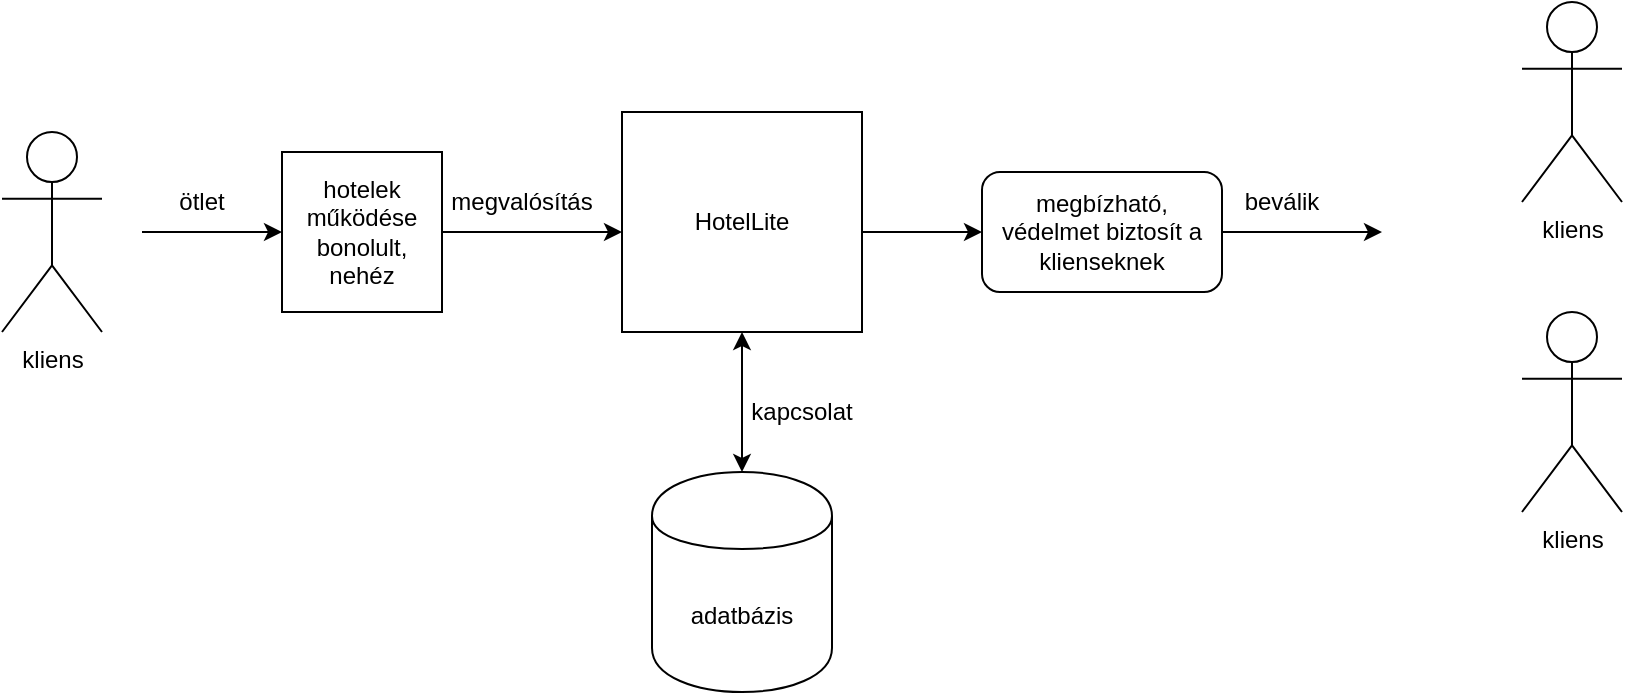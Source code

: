 <mxfile version="12.3.4" type="device" pages="1"><diagram name="Page-1" id="9f46799a-70d6-7492-0946-bef42562c5a5"><mxGraphModel dx="1094" dy="419" grid="1" gridSize="10" guides="1" tooltips="1" connect="1" arrows="1" fold="1" page="1" pageScale="1" pageWidth="1100" pageHeight="850" background="#ffffff" math="0" shadow="0"><root><mxCell id="0"/><mxCell id="1" parent="0"/><mxCell id="GPhzGpxbHIpuT8_ddXPd-1" value="kliens" style="shape=umlActor;verticalLabelPosition=bottom;labelBackgroundColor=#ffffff;verticalAlign=top;html=1;outlineConnect=0;" vertex="1" parent="1"><mxGeometry x="930" y="235" width="50" height="100" as="geometry"/></mxCell><mxCell id="GPhzGpxbHIpuT8_ddXPd-3" value="HotelLite" style="rounded=0;whiteSpace=wrap;html=1;" vertex="1" parent="1"><mxGeometry x="480" y="290" width="120" height="110" as="geometry"/></mxCell><mxCell id="GPhzGpxbHIpuT8_ddXPd-4" value="kliens" style="shape=umlActor;verticalLabelPosition=bottom;labelBackgroundColor=#ffffff;verticalAlign=top;html=1;outlineConnect=0;" vertex="1" parent="1"><mxGeometry x="170" y="300" width="50" height="100" as="geometry"/></mxCell><mxCell id="GPhzGpxbHIpuT8_ddXPd-5" value="kliens" style="shape=umlActor;verticalLabelPosition=bottom;labelBackgroundColor=#ffffff;verticalAlign=top;html=1;outlineConnect=0;" vertex="1" parent="1"><mxGeometry x="930" y="390" width="50" height="100" as="geometry"/></mxCell><mxCell id="GPhzGpxbHIpuT8_ddXPd-13" value="" style="endArrow=classic;html=1;" edge="1" parent="1" target="GPhzGpxbHIpuT8_ddXPd-15"><mxGeometry width="50" height="50" relative="1" as="geometry"><mxPoint x="240" y="350" as="sourcePoint"/><mxPoint x="350" y="350" as="targetPoint"/></mxGeometry></mxCell><mxCell id="GPhzGpxbHIpuT8_ddXPd-14" value="" style="endArrow=classic;html=1;exitX=1;exitY=0.5;exitDx=0;exitDy=0;" edge="1" parent="1" source="GPhzGpxbHIpuT8_ddXPd-15"><mxGeometry width="50" height="50" relative="1" as="geometry"><mxPoint x="390" y="360" as="sourcePoint"/><mxPoint x="480" y="350" as="targetPoint"/></mxGeometry></mxCell><mxCell id="GPhzGpxbHIpuT8_ddXPd-15" value="hotelek működése bonolult, nehéz" style="whiteSpace=wrap;html=1;aspect=fixed;" vertex="1" parent="1"><mxGeometry x="310" y="310" width="80" height="80" as="geometry"/></mxCell><mxCell id="GPhzGpxbHIpuT8_ddXPd-16" value="ötlet" style="text;html=1;strokeColor=none;fillColor=none;align=center;verticalAlign=middle;whiteSpace=wrap;rounded=0;" vertex="1" parent="1"><mxGeometry x="250" y="325" width="40" height="20" as="geometry"/></mxCell><mxCell id="GPhzGpxbHIpuT8_ddXPd-19" value="megvalósítás" style="text;html=1;strokeColor=none;fillColor=none;align=center;verticalAlign=middle;whiteSpace=wrap;rounded=0;" vertex="1" parent="1"><mxGeometry x="410" y="325" width="40" height="20" as="geometry"/></mxCell><mxCell id="GPhzGpxbHIpuT8_ddXPd-20" value="" style="endArrow=classic;startArrow=classic;html=1;entryX=0.5;entryY=1;entryDx=0;entryDy=0;" edge="1" parent="1" target="GPhzGpxbHIpuT8_ddXPd-3"><mxGeometry width="50" height="50" relative="1" as="geometry"><mxPoint x="540" y="470" as="sourcePoint"/><mxPoint x="530" y="460" as="targetPoint"/></mxGeometry></mxCell><mxCell id="GPhzGpxbHIpuT8_ddXPd-22" value="" style="endArrow=classic;html=1;" edge="1" parent="1"><mxGeometry width="50" height="50" relative="1" as="geometry"><mxPoint x="600" y="350" as="sourcePoint"/><mxPoint x="660" y="350" as="targetPoint"/></mxGeometry></mxCell><mxCell id="GPhzGpxbHIpuT8_ddXPd-23" value="adatbázis" style="shape=cylinder;whiteSpace=wrap;html=1;boundedLbl=1;backgroundOutline=1;" vertex="1" parent="1"><mxGeometry x="495" y="470" width="90" height="110" as="geometry"/></mxCell><mxCell id="GPhzGpxbHIpuT8_ddXPd-24" value="megbízható,&lt;br&gt;védelmet biztosít a klienseknek" style="rounded=1;whiteSpace=wrap;html=1;" vertex="1" parent="1"><mxGeometry x="660" y="320" width="120" height="60" as="geometry"/></mxCell><mxCell id="GPhzGpxbHIpuT8_ddXPd-25" value="" style="endArrow=classic;html=1;" edge="1" parent="1"><mxGeometry width="50" height="50" relative="1" as="geometry"><mxPoint x="780" y="350" as="sourcePoint"/><mxPoint x="860" y="350" as="targetPoint"/></mxGeometry></mxCell><mxCell id="GPhzGpxbHIpuT8_ddXPd-26" value="kapcsolat" style="text;html=1;strokeColor=none;fillColor=none;align=center;verticalAlign=middle;whiteSpace=wrap;rounded=0;" vertex="1" parent="1"><mxGeometry x="550" y="430" width="40" height="20" as="geometry"/></mxCell><mxCell id="GPhzGpxbHIpuT8_ddXPd-27" value="beválik" style="text;html=1;strokeColor=none;fillColor=none;align=center;verticalAlign=middle;whiteSpace=wrap;rounded=0;" vertex="1" parent="1"><mxGeometry x="790" y="325" width="40" height="20" as="geometry"/></mxCell></root></mxGraphModel></diagram></mxfile>